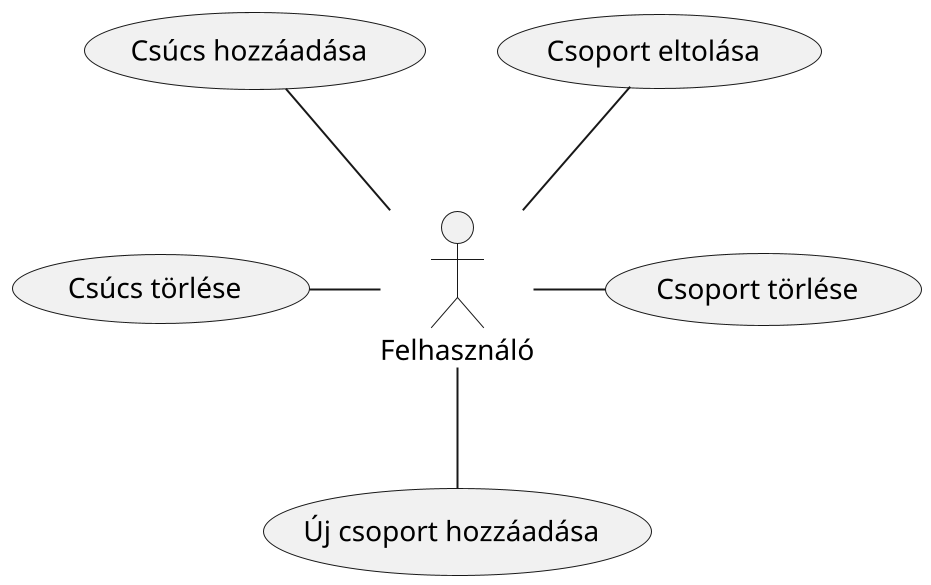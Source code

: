 @startuml
scale 2
:Felhasználó: as user

(Új csoport hozzáadása) as new_group
(Csoport törlése) as delete_group
(Csúcs hozzáadása) as add_vertex
(Csoport eltolása) as offset_group
(Csúcs törlése) as delete_vertex


user -- new_group
user - delete_group
add_vertex -- user
offset_group -- user
delete_vertex - user

@enduml
